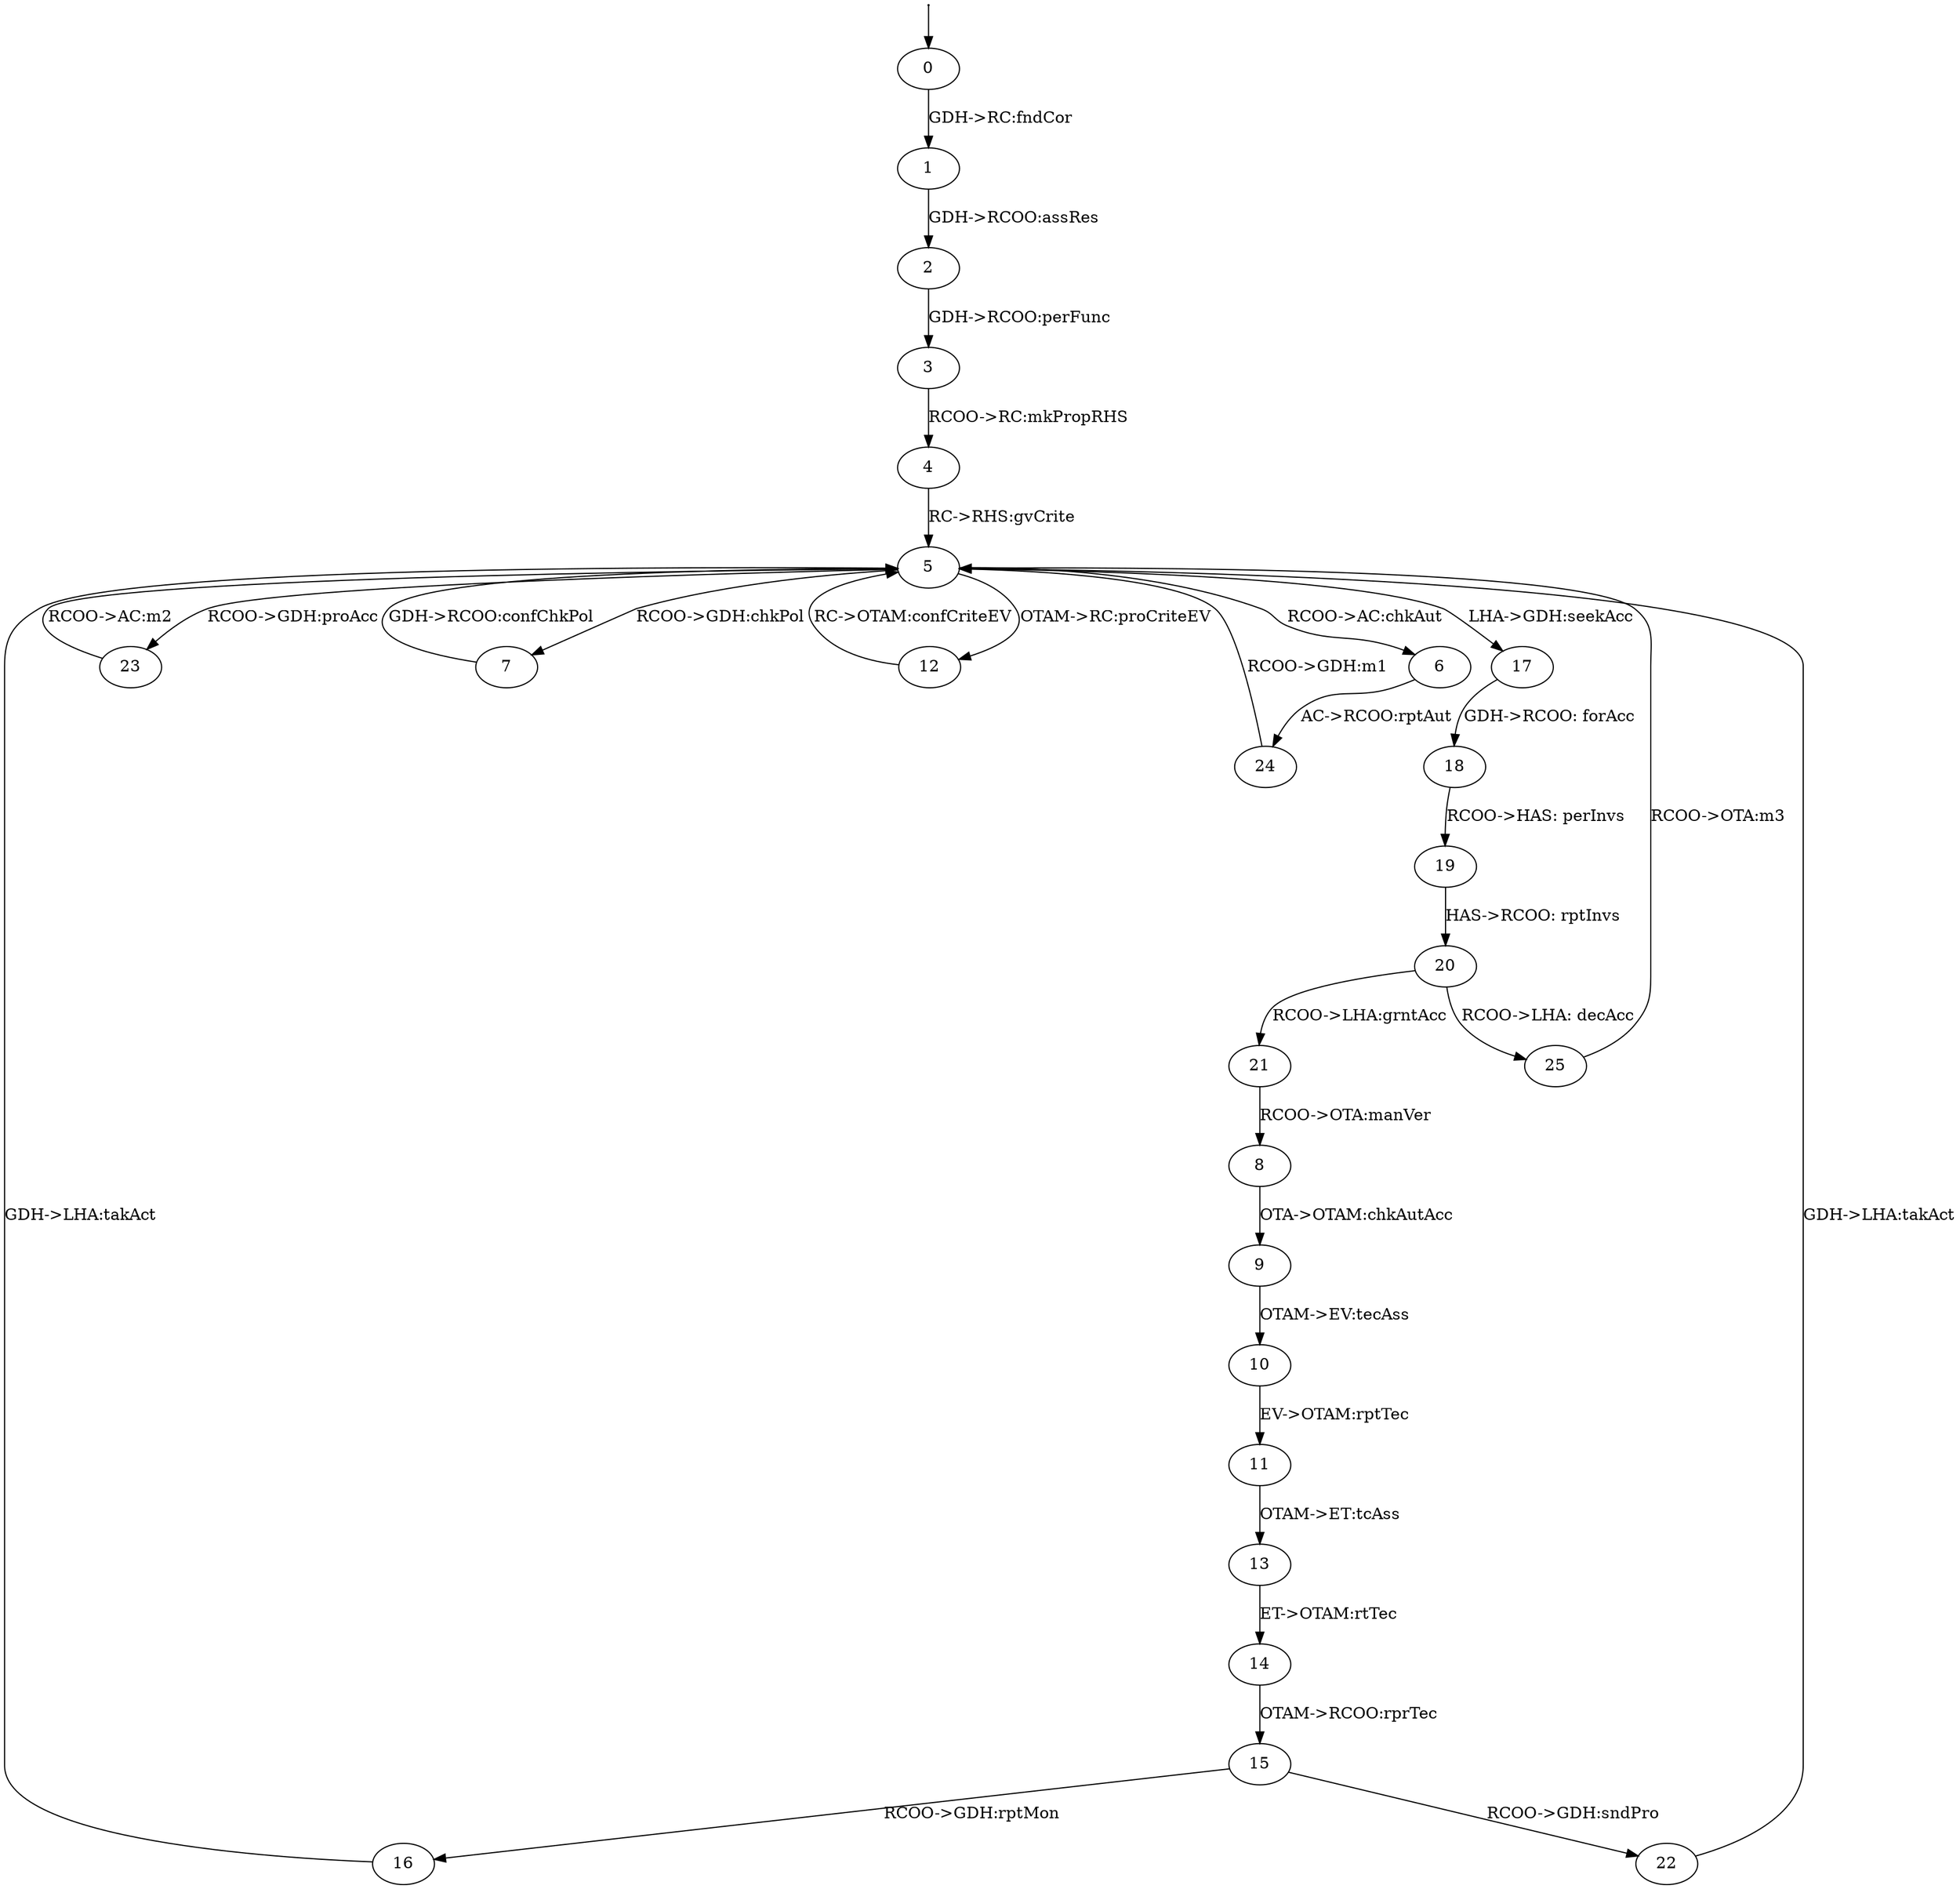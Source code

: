 digraph PCref {
    s0 [label="" height=0 width=0]
    s0 -> 0
    0 -> 1 [label="GDH->RC:fndCor"]
    1 -> 2 [label="GDH->RCOO:assRes"]
    2 -> 3 [label="GDH->RCOO:perFunc"]
    3 -> 4 [label="RCOO->RC:mkPropRHS"]
    4 -> 5 [label="RC->RHS:gvCrite"]
    5 -> 6 [label="RCOO->AC:chkAut"]
    6 -> 24 [label="AC->RCOO:rptAut"]
    24 -> 5 [label="RCOO->GDH:m1"]
    5 -> 23 [label="RCOO->GDH:proAcc"]
    23 -> 5 [label="RCOO->AC:m2"]
    5 -> 7 [label="RCOO->GDH:chkPol"]
    7 -> 5 [label="GDH->RCOO:confChkPol"]
    5 -> 12 [label="OTAM->RC:proCriteEV"]
    12 -> 5 [label="RC->OTAM:confCriteEV"]
    8 -> 9 [label="OTA->OTAM:chkAutAcc"]
    9 -> 10 [label="OTAM->EV:tecAss"]
    10 -> 11 [label="EV->OTAM:rptTec"]
    11 -> 13 [label="OTAM->ET:tcAss"]
    13 -> 14 [label="ET->OTAM:rtTec"]
    14 -> 15 [label="OTAM->RCOO:rprTec"]
    15 -> 16 [label="RCOO->GDH:rptMon"]
    16 -> 5 [label="GDH->LHA:takAct"]
    15 -> 22 [label="RCOO->GDH:sndPro"]
    22 -> 5 [label="GDH->LHA:takAct"]
    5 -> 17 [label="LHA->GDH:seekAcc"]
    17 -> 18 [label="GDH->RCOO: forAcc"]
    18 -> 19 [label="RCOO->HAS: perInvs"]
    19 -> 20 [label="HAS->RCOO: rptInvs"]
    20 -> 25 [label="RCOO->LHA: decAcc"]
    25 -> 5 [label="RCOO->OTA:m3"]
    20 -> 21 [label="RCOO->LHA:grntAcc"]
    21 -> 8 [label="RCOO->OTA:manVer"]
}
